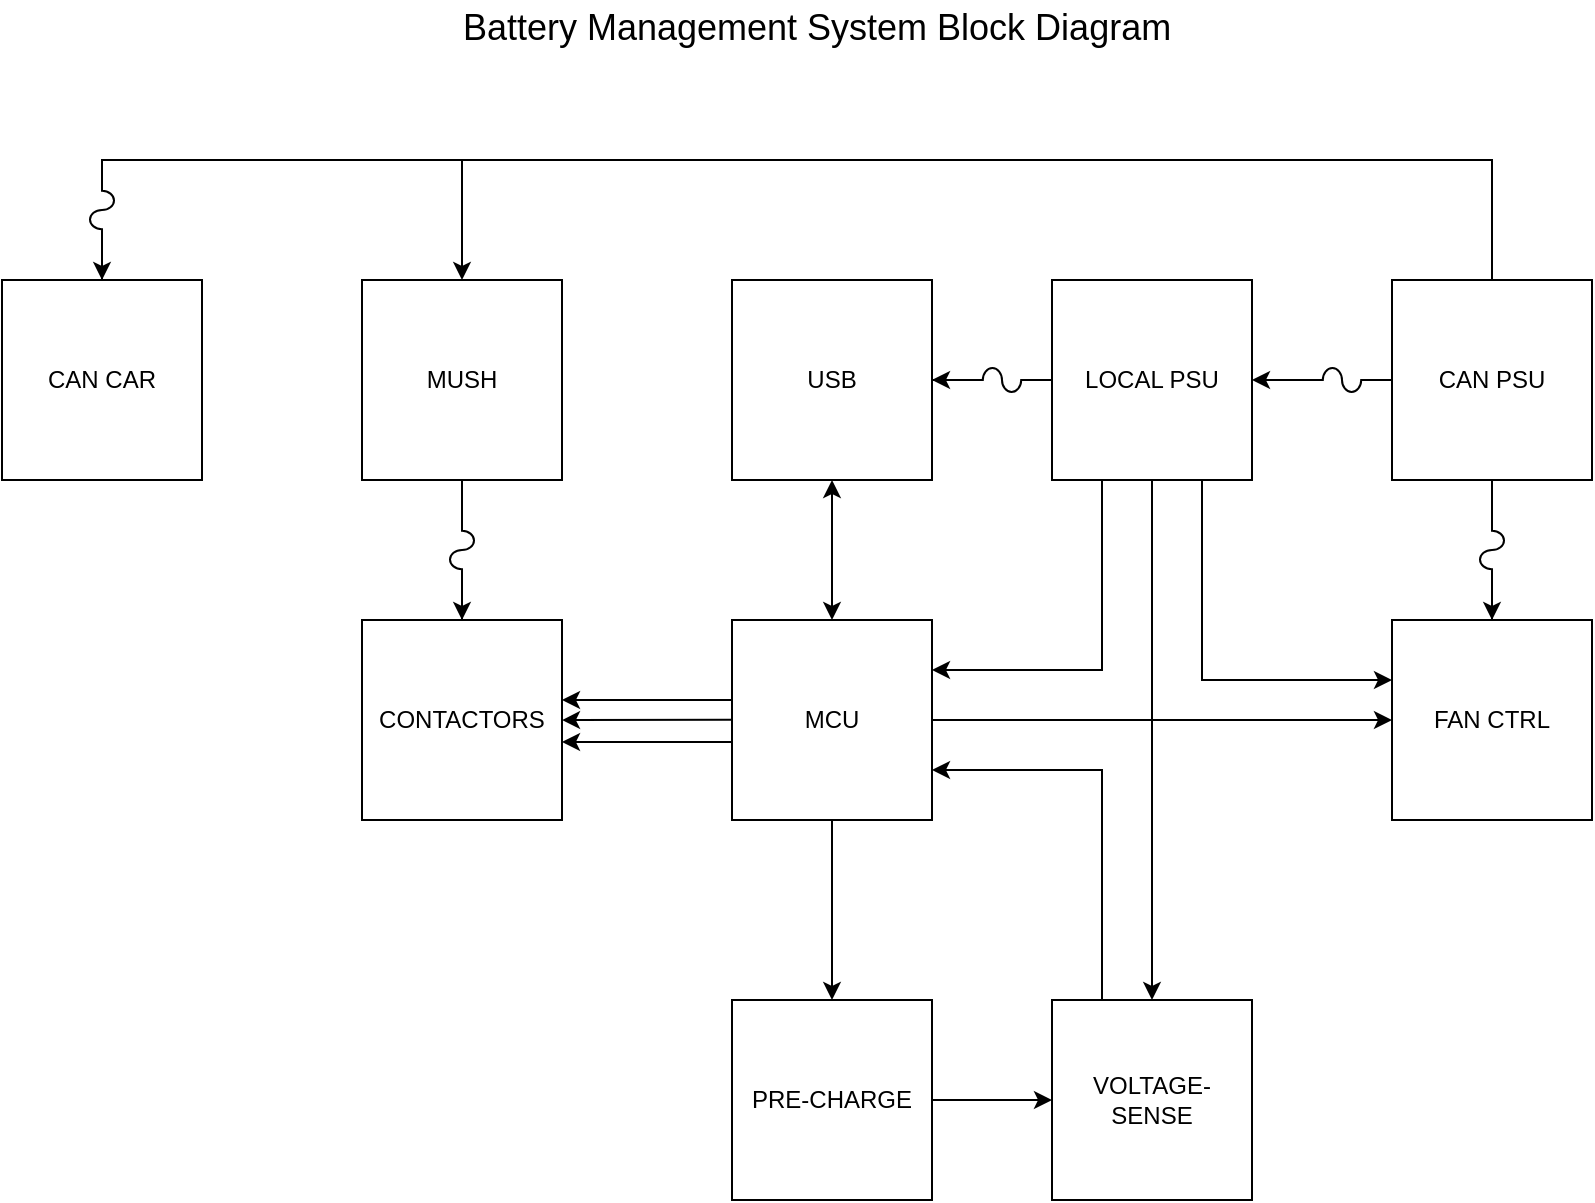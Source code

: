 <mxfile version="12.4.3" type="device" pages="1"><diagram id="_XTtee0FfJ81XWCZsMnA" name="Page-1"><mxGraphModel dx="2109" dy="694" grid="0" gridSize="10" guides="1" tooltips="1" connect="0" arrows="0" fold="1" page="1" pageScale="1" pageWidth="850" pageHeight="1100" math="0" shadow="0"><root><mxCell id="0"/><mxCell id="1" parent="0"/><mxCell id="zhe1yLXYI29BEOkxr8GZ-1" value="&lt;div&gt;MCU&lt;/div&gt;" style="whiteSpace=wrap;html=1;aspect=fixed;shadow=0;" parent="1" vertex="1"><mxGeometry x="-458" y="349" width="100" height="100" as="geometry"/></mxCell><mxCell id="zhe1yLXYI29BEOkxr8GZ-2" value="FAN CTRL" style="whiteSpace=wrap;html=1;aspect=fixed;shadow=0;" parent="1" vertex="1"><mxGeometry x="-128" y="349" width="100" height="100" as="geometry"/></mxCell><mxCell id="zhe1yLXYI29BEOkxr8GZ-3" value="" style="endArrow=classic;html=1;exitX=1;exitY=0.5;exitDx=0;exitDy=0;entryX=0;entryY=0.5;entryDx=0;entryDy=0;shadow=0;" parent="1" source="zhe1yLXYI29BEOkxr8GZ-1" target="zhe1yLXYI29BEOkxr8GZ-2" edge="1"><mxGeometry width="50" height="50" relative="1" as="geometry"><mxPoint x="-388" y="519" as="sourcePoint"/><mxPoint x="-138" y="389" as="targetPoint"/></mxGeometry></mxCell><mxCell id="zhe1yLXYI29BEOkxr8GZ-4" value="CAN CAR" style="whiteSpace=wrap;html=1;aspect=fixed;shadow=0;" parent="1" vertex="1"><mxGeometry x="-823" y="179" width="100" height="100" as="geometry"/></mxCell><mxCell id="zhe1yLXYI29BEOkxr8GZ-5" value="MUSH" style="whiteSpace=wrap;html=1;aspect=fixed;shadow=0;" parent="1" vertex="1"><mxGeometry x="-643" y="179" width="100" height="100" as="geometry"/></mxCell><mxCell id="zhe1yLXYI29BEOkxr8GZ-6" value="PRE-CHARGE" style="whiteSpace=wrap;html=1;aspect=fixed;shadow=0;" parent="1" vertex="1"><mxGeometry x="-458" y="539" width="100" height="100" as="geometry"/></mxCell><mxCell id="zhe1yLXYI29BEOkxr8GZ-10" value="" style="edgeStyle=orthogonalEdgeStyle;rounded=0;orthogonalLoop=1;jettySize=auto;html=1;shadow=0;" parent="1" source="zhe1yLXYI29BEOkxr8GZ-38" target="zhe1yLXYI29BEOkxr8GZ-2" edge="1"><mxGeometry relative="1" as="geometry"/></mxCell><mxCell id="zhe1yLXYI29BEOkxr8GZ-7" value="CAN PSU" style="whiteSpace=wrap;html=1;aspect=fixed;shadow=0;" parent="1" vertex="1"><mxGeometry x="-128" y="179" width="100" height="100" as="geometry"/></mxCell><mxCell id="zhe1yLXYI29BEOkxr8GZ-8" value="&lt;div&gt;LOCAL PSU&lt;/div&gt;" style="whiteSpace=wrap;html=1;aspect=fixed;shadow=0;" parent="1" vertex="1"><mxGeometry x="-298" y="179" width="100" height="100" as="geometry"/></mxCell><mxCell id="zhe1yLXYI29BEOkxr8GZ-17" value="" style="endArrow=classic;html=1;shadow=0;exitX=0.5;exitY=1;exitDx=0;exitDy=0;entryX=0.5;entryY=0;entryDx=0;entryDy=0;" parent="1" source="zhe1yLXYI29BEOkxr8GZ-1" target="zhe1yLXYI29BEOkxr8GZ-6" edge="1"><mxGeometry width="50" height="50" relative="1" as="geometry"><mxPoint x="-758" y="709" as="sourcePoint"/><mxPoint x="-708" y="659" as="targetPoint"/></mxGeometry></mxCell><mxCell id="zhe1yLXYI29BEOkxr8GZ-19" value="VOLTAGE-SENSE" style="whiteSpace=wrap;html=1;aspect=fixed;shadow=0;" parent="1" vertex="1"><mxGeometry x="-298" y="539" width="100" height="100" as="geometry"/></mxCell><mxCell id="zhe1yLXYI29BEOkxr8GZ-22" value="CONTACTORS" style="whiteSpace=wrap;html=1;aspect=fixed;shadow=0;" parent="1" vertex="1"><mxGeometry x="-643" y="349" width="100" height="100" as="geometry"/></mxCell><mxCell id="zhe1yLXYI29BEOkxr8GZ-26" value="" style="endArrow=classic;html=1;shadow=0;entryX=1;entryY=0.2;entryDx=0;entryDy=0;entryPerimeter=0;exitX=0;exitY=0.2;exitDx=0;exitDy=0;exitPerimeter=0;" parent="1" edge="1"><mxGeometry width="50" height="50" relative="1" as="geometry"><mxPoint x="-458.0" y="410" as="sourcePoint"/><mxPoint x="-543.0" y="410" as="targetPoint"/></mxGeometry></mxCell><mxCell id="zhe1yLXYI29BEOkxr8GZ-27" value="" style="endArrow=classic;html=1;shadow=0;exitX=0;exitY=0.3;exitDx=0;exitDy=0;exitPerimeter=0;entryX=1;entryY=0.3;entryDx=0;entryDy=0;entryPerimeter=0;" parent="1" edge="1"><mxGeometry width="50" height="50" relative="1" as="geometry"><mxPoint x="-458.0" y="389.0" as="sourcePoint"/><mxPoint x="-543.0" y="389.0" as="targetPoint"/></mxGeometry></mxCell><mxCell id="zhe1yLXYI29BEOkxr8GZ-28" value="" style="endArrow=classic;html=1;shadow=0;exitX=-0.005;exitY=0.398;exitDx=0;exitDy=0;exitPerimeter=0;entryX=1;entryY=0.4;entryDx=0;entryDy=0;entryPerimeter=0;" parent="1" edge="1"><mxGeometry width="50" height="50" relative="1" as="geometry"><mxPoint x="-458.5" y="398.86" as="sourcePoint"/><mxPoint x="-543.0" y="399.06" as="targetPoint"/></mxGeometry></mxCell><mxCell id="zhe1yLXYI29BEOkxr8GZ-35" value="" style="endArrow=classic;html=1;shadow=0;entryX=0.5;entryY=0;entryDx=0;entryDy=0;exitX=0.5;exitY=0;exitDx=0;exitDy=0;rounded=0;" parent="1" source="zhe1yLXYI29BEOkxr8GZ-7" target="zhe1yLXYI29BEOkxr8GZ-5" edge="1"><mxGeometry width="50" height="50" relative="1" as="geometry"><mxPoint x="-178" y="119" as="sourcePoint"/><mxPoint x="-538" y="59" as="targetPoint"/><Array as="points"><mxPoint x="-78" y="119"/><mxPoint x="-593" y="119"/></Array></mxGeometry></mxCell><mxCell id="zhe1yLXYI29BEOkxr8GZ-38" value="" style="pointerEvents=1;verticalLabelPosition=bottom;shadow=0;dashed=0;align=center;html=1;verticalAlign=top;shape=mxgraph.electrical.miscellaneous.fuse_4;direction=south;" parent="1" vertex="1"><mxGeometry x="-84" y="299" width="12" height="30" as="geometry"/></mxCell><mxCell id="zhe1yLXYI29BEOkxr8GZ-40" value="" style="endArrow=none;html=1;shadow=0;entryX=0.5;entryY=1;entryDx=0;entryDy=0;exitX=0;exitY=0.5;exitDx=0;exitDy=0;exitPerimeter=0;" parent="1" source="zhe1yLXYI29BEOkxr8GZ-38" target="zhe1yLXYI29BEOkxr8GZ-7" edge="1"><mxGeometry width="50" height="50" relative="1" as="geometry"><mxPoint x="-78" y="290" as="sourcePoint"/><mxPoint x="-28" y="240" as="targetPoint"/></mxGeometry></mxCell><mxCell id="zhe1yLXYI29BEOkxr8GZ-45" value="" style="edgeStyle=orthogonalEdgeStyle;rounded=0;orthogonalLoop=1;jettySize=auto;html=1;shadow=0;" parent="1" source="zhe1yLXYI29BEOkxr8GZ-42" target="zhe1yLXYI29BEOkxr8GZ-8" edge="1"><mxGeometry relative="1" as="geometry"/></mxCell><mxCell id="zhe1yLXYI29BEOkxr8GZ-42" value="" style="pointerEvents=1;verticalLabelPosition=bottom;shadow=0;dashed=0;align=center;html=1;verticalAlign=top;shape=mxgraph.electrical.miscellaneous.fuse_4;direction=west;" parent="1" vertex="1"><mxGeometry x="-168" y="223" width="30" height="12" as="geometry"/></mxCell><mxCell id="zhe1yLXYI29BEOkxr8GZ-47" value="" style="endArrow=none;html=1;shadow=0;exitX=0;exitY=0.5;exitDx=0;exitDy=0;exitPerimeter=0;entryX=0;entryY=0.5;entryDx=0;entryDy=0;" parent="1" source="zhe1yLXYI29BEOkxr8GZ-42" target="zhe1yLXYI29BEOkxr8GZ-7" edge="1"><mxGeometry width="50" height="50" relative="1" as="geometry"><mxPoint x="-227" y="212" as="sourcePoint"/><mxPoint x="-177" y="162" as="targetPoint"/></mxGeometry></mxCell><mxCell id="zhe1yLXYI29BEOkxr8GZ-49" value="" style="edgeStyle=orthogonalEdgeStyle;rounded=0;orthogonalLoop=1;jettySize=auto;html=1;shadow=0;" parent="1" source="zhe1yLXYI29BEOkxr8GZ-48" target="zhe1yLXYI29BEOkxr8GZ-4" edge="1"><mxGeometry relative="1" as="geometry"/></mxCell><mxCell id="zhe1yLXYI29BEOkxr8GZ-48" value="" style="pointerEvents=1;verticalLabelPosition=bottom;shadow=0;dashed=0;align=center;html=1;verticalAlign=top;shape=mxgraph.electrical.miscellaneous.fuse_4;direction=north;" parent="1" vertex="1"><mxGeometry x="-779" y="129" width="12" height="30" as="geometry"/></mxCell><mxCell id="zhe1yLXYI29BEOkxr8GZ-50" value="" style="endArrow=none;html=1;shadow=0;exitX=1;exitY=0.5;exitDx=0;exitDy=0;exitPerimeter=0;rounded=0;" parent="1" source="zhe1yLXYI29BEOkxr8GZ-48" edge="1"><mxGeometry width="50" height="50" relative="1" as="geometry"><mxPoint x="-767" y="139" as="sourcePoint"/><mxPoint x="-593" y="119" as="targetPoint"/><Array as="points"><mxPoint x="-773" y="119"/></Array></mxGeometry></mxCell><mxCell id="zhe1yLXYI29BEOkxr8GZ-53" value="" style="edgeStyle=orthogonalEdgeStyle;rounded=0;orthogonalLoop=1;jettySize=auto;html=1;shadow=0;" parent="1" source="zhe1yLXYI29BEOkxr8GZ-51" target="zhe1yLXYI29BEOkxr8GZ-22" edge="1"><mxGeometry relative="1" as="geometry"/></mxCell><mxCell id="zhe1yLXYI29BEOkxr8GZ-51" value="" style="pointerEvents=1;verticalLabelPosition=bottom;shadow=0;dashed=0;align=center;html=1;verticalAlign=top;shape=mxgraph.electrical.miscellaneous.fuse_4;direction=north;" parent="1" vertex="1"><mxGeometry x="-599" y="299" width="12" height="30" as="geometry"/></mxCell><mxCell id="zhe1yLXYI29BEOkxr8GZ-54" value="" style="endArrow=none;html=1;shadow=0;exitX=1;exitY=0.5;exitDx=0;exitDy=0;exitPerimeter=0;entryX=0.5;entryY=1;entryDx=0;entryDy=0;" parent="1" source="zhe1yLXYI29BEOkxr8GZ-51" target="zhe1yLXYI29BEOkxr8GZ-5" edge="1"><mxGeometry width="50" height="50" relative="1" as="geometry"><mxPoint x="-523" y="330.5" as="sourcePoint"/><mxPoint x="-473" y="280.5" as="targetPoint"/></mxGeometry></mxCell><mxCell id="zhe1yLXYI29BEOkxr8GZ-55" value="USB" style="whiteSpace=wrap;html=1;aspect=fixed;shadow=0;" parent="1" vertex="1"><mxGeometry x="-458" y="179" width="100" height="100" as="geometry"/></mxCell><mxCell id="zhe1yLXYI29BEOkxr8GZ-61" value="" style="endArrow=classic;startArrow=classic;html=1;shadow=0;entryX=0.5;entryY=1;entryDx=0;entryDy=0;exitX=0.5;exitY=0;exitDx=0;exitDy=0;" parent="1" source="zhe1yLXYI29BEOkxr8GZ-1" target="zhe1yLXYI29BEOkxr8GZ-55" edge="1"><mxGeometry width="50" height="50" relative="1" as="geometry"><mxPoint x="-428" y="341.67" as="sourcePoint"/><mxPoint x="-378" y="291.67" as="targetPoint"/></mxGeometry></mxCell><mxCell id="zhe1yLXYI29BEOkxr8GZ-62" value="" style="endArrow=classic;html=1;shadow=0;exitX=0.25;exitY=1;exitDx=0;exitDy=0;entryX=1;entryY=0.25;entryDx=0;entryDy=0;rounded=0;" parent="1" source="zhe1yLXYI29BEOkxr8GZ-8" target="zhe1yLXYI29BEOkxr8GZ-1" edge="1"><mxGeometry width="50" height="50" relative="1" as="geometry"><mxPoint x="-288" y="373" as="sourcePoint"/><mxPoint x="-248" y="369" as="targetPoint"/><Array as="points"><mxPoint x="-273" y="374"/></Array></mxGeometry></mxCell><mxCell id="zhe1yLXYI29BEOkxr8GZ-63" value="" style="endArrow=classic;html=1;shadow=0;exitX=1;exitY=0.5;exitDx=0;exitDy=0;entryX=0;entryY=0.5;entryDx=0;entryDy=0;" parent="1" source="zhe1yLXYI29BEOkxr8GZ-6" target="zhe1yLXYI29BEOkxr8GZ-19" edge="1"><mxGeometry width="50" height="50" relative="1" as="geometry"><mxPoint x="-283" y="499" as="sourcePoint"/><mxPoint x="-298" y="479" as="targetPoint"/></mxGeometry></mxCell><mxCell id="zhe1yLXYI29BEOkxr8GZ-64" value="" style="endArrow=classic;html=1;shadow=0;exitX=0.25;exitY=0;exitDx=0;exitDy=0;rounded=0;entryX=1;entryY=0.75;entryDx=0;entryDy=0;" parent="1" source="zhe1yLXYI29BEOkxr8GZ-19" target="zhe1yLXYI29BEOkxr8GZ-1" edge="1"><mxGeometry width="50" height="50" relative="1" as="geometry"><mxPoint x="-288" y="509" as="sourcePoint"/><mxPoint x="-356" y="429" as="targetPoint"/><Array as="points"><mxPoint x="-273" y="424"/></Array></mxGeometry></mxCell><mxCell id="zhe1yLXYI29BEOkxr8GZ-65" value="" style="endArrow=classic;html=1;shadow=0;exitX=0.5;exitY=1;exitDx=0;exitDy=0;entryX=0.5;entryY=0;entryDx=0;entryDy=0;" parent="1" source="zhe1yLXYI29BEOkxr8GZ-8" target="zhe1yLXYI29BEOkxr8GZ-19" edge="1"><mxGeometry width="50" height="50" relative="1" as="geometry"><mxPoint x="-122" y="559" as="sourcePoint"/><mxPoint x="-72" y="509" as="targetPoint"/></mxGeometry></mxCell><mxCell id="zhe1yLXYI29BEOkxr8GZ-66" value="" style="endArrow=classic;html=1;shadow=0;exitX=0.75;exitY=1;exitDx=0;exitDy=0;rounded=0;entryX=0;entryY=0.3;entryDx=0;entryDy=0;entryPerimeter=0;" parent="1" source="zhe1yLXYI29BEOkxr8GZ-8" target="zhe1yLXYI29BEOkxr8GZ-2" edge="1"><mxGeometry width="50" height="50" relative="1" as="geometry"><mxPoint x="-218" y="355" as="sourcePoint"/><mxPoint x="-138" y="379" as="targetPoint"/><Array as="points"><mxPoint x="-223" y="379"/></Array></mxGeometry></mxCell><mxCell id="dwp_rmp-Kg_AkrUdCeN3-1" value="" style="group;shadow=0;" vertex="1" connectable="0" parent="1"><mxGeometry x="-338" y="223" width="30" height="12" as="geometry"/></mxCell><mxCell id="zhe1yLXYI29BEOkxr8GZ-57" value="" style="pointerEvents=1;verticalLabelPosition=bottom;shadow=0;dashed=0;align=center;html=1;verticalAlign=top;shape=mxgraph.electrical.miscellaneous.fuse_4;direction=west;" parent="dwp_rmp-Kg_AkrUdCeN3-1" vertex="1"><mxGeometry width="30" height="12" as="geometry"/></mxCell><mxCell id="zhe1yLXYI29BEOkxr8GZ-60" value="" style="endArrow=none;html=1;shadow=0;exitX=0;exitY=0.5;exitDx=0;exitDy=0;exitPerimeter=0;entryX=0;entryY=0.5;entryDx=0;entryDy=0;" parent="dwp_rmp-Kg_AkrUdCeN3-1" source="zhe1yLXYI29BEOkxr8GZ-57" target="zhe1yLXYI29BEOkxr8GZ-8" edge="1"><mxGeometry width="50" height="50" relative="1" as="geometry"><mxPoint x="30" y="139.33" as="sourcePoint"/><mxPoint x="80" y="89.33" as="targetPoint"/></mxGeometry></mxCell><mxCell id="zhe1yLXYI29BEOkxr8GZ-58" value="" style="edgeStyle=orthogonalEdgeStyle;rounded=0;orthogonalLoop=1;jettySize=auto;html=1;shadow=0;" parent="1" source="zhe1yLXYI29BEOkxr8GZ-57" target="zhe1yLXYI29BEOkxr8GZ-55" edge="1"><mxGeometry relative="1" as="geometry"/></mxCell><mxCell id="dwp_rmp-Kg_AkrUdCeN3-4" value="Battery Management System Block Diagram" style="text;html=1;align=center;verticalAlign=middle;resizable=0;points=[];;autosize=1;fontSize=18;fontStyle=0;labelPosition=center;verticalLabelPosition=middle;shadow=0;direction=west;fontFamily=Helvetica;" vertex="1" parent="1"><mxGeometry x="-597" y="40" width="361" height="26" as="geometry"/></mxCell></root></mxGraphModel></diagram></mxfile>